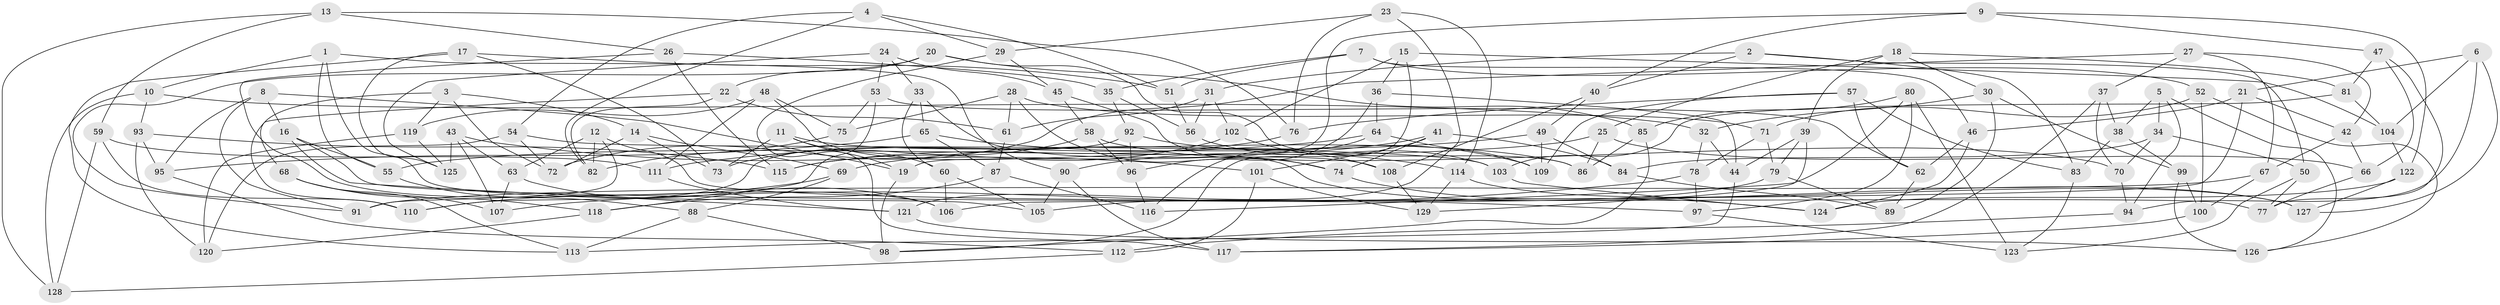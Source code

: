 // coarse degree distribution, {5: 0.04819277108433735, 6: 0.5060240963855421, 4: 0.42168674698795183, 3: 0.024096385542168676}
// Generated by graph-tools (version 1.1) at 2025/52/02/27/25 19:52:27]
// undirected, 129 vertices, 258 edges
graph export_dot {
graph [start="1"]
  node [color=gray90,style=filled];
  1;
  2;
  3;
  4;
  5;
  6;
  7;
  8;
  9;
  10;
  11;
  12;
  13;
  14;
  15;
  16;
  17;
  18;
  19;
  20;
  21;
  22;
  23;
  24;
  25;
  26;
  27;
  28;
  29;
  30;
  31;
  32;
  33;
  34;
  35;
  36;
  37;
  38;
  39;
  40;
  41;
  42;
  43;
  44;
  45;
  46;
  47;
  48;
  49;
  50;
  51;
  52;
  53;
  54;
  55;
  56;
  57;
  58;
  59;
  60;
  61;
  62;
  63;
  64;
  65;
  66;
  67;
  68;
  69;
  70;
  71;
  72;
  73;
  74;
  75;
  76;
  77;
  78;
  79;
  80;
  81;
  82;
  83;
  84;
  85;
  86;
  87;
  88;
  89;
  90;
  91;
  92;
  93;
  94;
  95;
  96;
  97;
  98;
  99;
  100;
  101;
  102;
  103;
  104;
  105;
  106;
  107;
  108;
  109;
  110;
  111;
  112;
  113;
  114;
  115;
  116;
  117;
  118;
  119;
  120;
  121;
  122;
  123;
  124;
  125;
  126;
  127;
  128;
  129;
  1 -- 55;
  1 -- 90;
  1 -- 105;
  1 -- 10;
  2 -- 50;
  2 -- 40;
  2 -- 31;
  2 -- 83;
  3 -- 72;
  3 -- 119;
  3 -- 68;
  3 -- 14;
  4 -- 54;
  4 -- 29;
  4 -- 82;
  4 -- 51;
  5 -- 34;
  5 -- 94;
  5 -- 38;
  5 -- 126;
  6 -- 94;
  6 -- 21;
  6 -- 127;
  6 -- 104;
  7 -- 46;
  7 -- 51;
  7 -- 35;
  7 -- 52;
  8 -- 91;
  8 -- 19;
  8 -- 16;
  8 -- 95;
  9 -- 19;
  9 -- 122;
  9 -- 47;
  9 -- 40;
  10 -- 32;
  10 -- 128;
  10 -- 93;
  11 -- 19;
  11 -- 86;
  11 -- 60;
  11 -- 73;
  12 -- 91;
  12 -- 82;
  12 -- 63;
  12 -- 77;
  13 -- 26;
  13 -- 128;
  13 -- 76;
  13 -- 59;
  14 -- 69;
  14 -- 72;
  14 -- 73;
  15 -- 104;
  15 -- 102;
  15 -- 98;
  15 -- 36;
  16 -- 121;
  16 -- 55;
  16 -- 97;
  17 -- 51;
  17 -- 113;
  17 -- 125;
  17 -- 73;
  18 -- 39;
  18 -- 81;
  18 -- 30;
  18 -- 25;
  19 -- 98;
  20 -- 22;
  20 -- 85;
  20 -- 86;
  20 -- 91;
  21 -- 42;
  21 -- 106;
  21 -- 46;
  22 -- 61;
  22 -- 110;
  22 -- 82;
  23 -- 29;
  23 -- 121;
  23 -- 76;
  23 -- 114;
  24 -- 53;
  24 -- 125;
  24 -- 45;
  24 -- 33;
  25 -- 66;
  25 -- 86;
  25 -- 55;
  26 -- 115;
  26 -- 35;
  26 -- 106;
  27 -- 72;
  27 -- 42;
  27 -- 37;
  27 -- 67;
  28 -- 71;
  28 -- 75;
  28 -- 61;
  28 -- 74;
  29 -- 45;
  29 -- 117;
  30 -- 99;
  30 -- 89;
  30 -- 32;
  31 -- 56;
  31 -- 102;
  31 -- 61;
  32 -- 78;
  32 -- 44;
  33 -- 65;
  33 -- 108;
  33 -- 60;
  34 -- 50;
  34 -- 70;
  34 -- 84;
  35 -- 56;
  35 -- 92;
  36 -- 44;
  36 -- 64;
  36 -- 96;
  37 -- 117;
  37 -- 38;
  37 -- 70;
  38 -- 99;
  38 -- 83;
  39 -- 79;
  39 -- 129;
  39 -- 44;
  40 -- 108;
  40 -- 49;
  41 -- 90;
  41 -- 74;
  41 -- 84;
  41 -- 101;
  42 -- 66;
  42 -- 67;
  43 -- 107;
  43 -- 63;
  43 -- 101;
  43 -- 125;
  44 -- 113;
  45 -- 74;
  45 -- 58;
  46 -- 124;
  46 -- 62;
  47 -- 81;
  47 -- 77;
  47 -- 66;
  48 -- 75;
  48 -- 111;
  48 -- 127;
  48 -- 119;
  49 -- 69;
  49 -- 109;
  49 -- 84;
  50 -- 123;
  50 -- 77;
  51 -- 56;
  52 -- 71;
  52 -- 126;
  52 -- 100;
  53 -- 75;
  53 -- 118;
  53 -- 62;
  54 -- 103;
  54 -- 120;
  54 -- 72;
  55 -- 88;
  56 -- 103;
  57 -- 83;
  57 -- 76;
  57 -- 62;
  57 -- 109;
  58 -- 73;
  58 -- 96;
  58 -- 70;
  59 -- 111;
  59 -- 128;
  59 -- 110;
  60 -- 105;
  60 -- 106;
  61 -- 87;
  62 -- 89;
  63 -- 107;
  63 -- 106;
  64 -- 109;
  64 -- 111;
  64 -- 116;
  65 -- 87;
  65 -- 114;
  65 -- 95;
  66 -- 77;
  67 -- 100;
  67 -- 91;
  68 -- 118;
  68 -- 113;
  68 -- 107;
  69 -- 88;
  69 -- 110;
  70 -- 94;
  71 -- 78;
  71 -- 79;
  74 -- 124;
  75 -- 82;
  76 -- 115;
  78 -- 97;
  78 -- 107;
  79 -- 105;
  79 -- 89;
  80 -- 97;
  80 -- 123;
  80 -- 85;
  80 -- 116;
  81 -- 104;
  81 -- 103;
  83 -- 123;
  84 -- 89;
  85 -- 98;
  85 -- 86;
  87 -- 118;
  87 -- 116;
  88 -- 113;
  88 -- 98;
  90 -- 105;
  90 -- 117;
  92 -- 109;
  92 -- 96;
  92 -- 110;
  93 -- 120;
  93 -- 115;
  93 -- 95;
  94 -- 112;
  95 -- 112;
  96 -- 116;
  97 -- 123;
  99 -- 100;
  99 -- 126;
  100 -- 117;
  101 -- 112;
  101 -- 129;
  102 -- 108;
  102 -- 115;
  103 -- 124;
  104 -- 122;
  108 -- 129;
  111 -- 121;
  112 -- 128;
  114 -- 129;
  114 -- 127;
  118 -- 120;
  119 -- 125;
  119 -- 120;
  121 -- 126;
  122 -- 124;
  122 -- 127;
}
